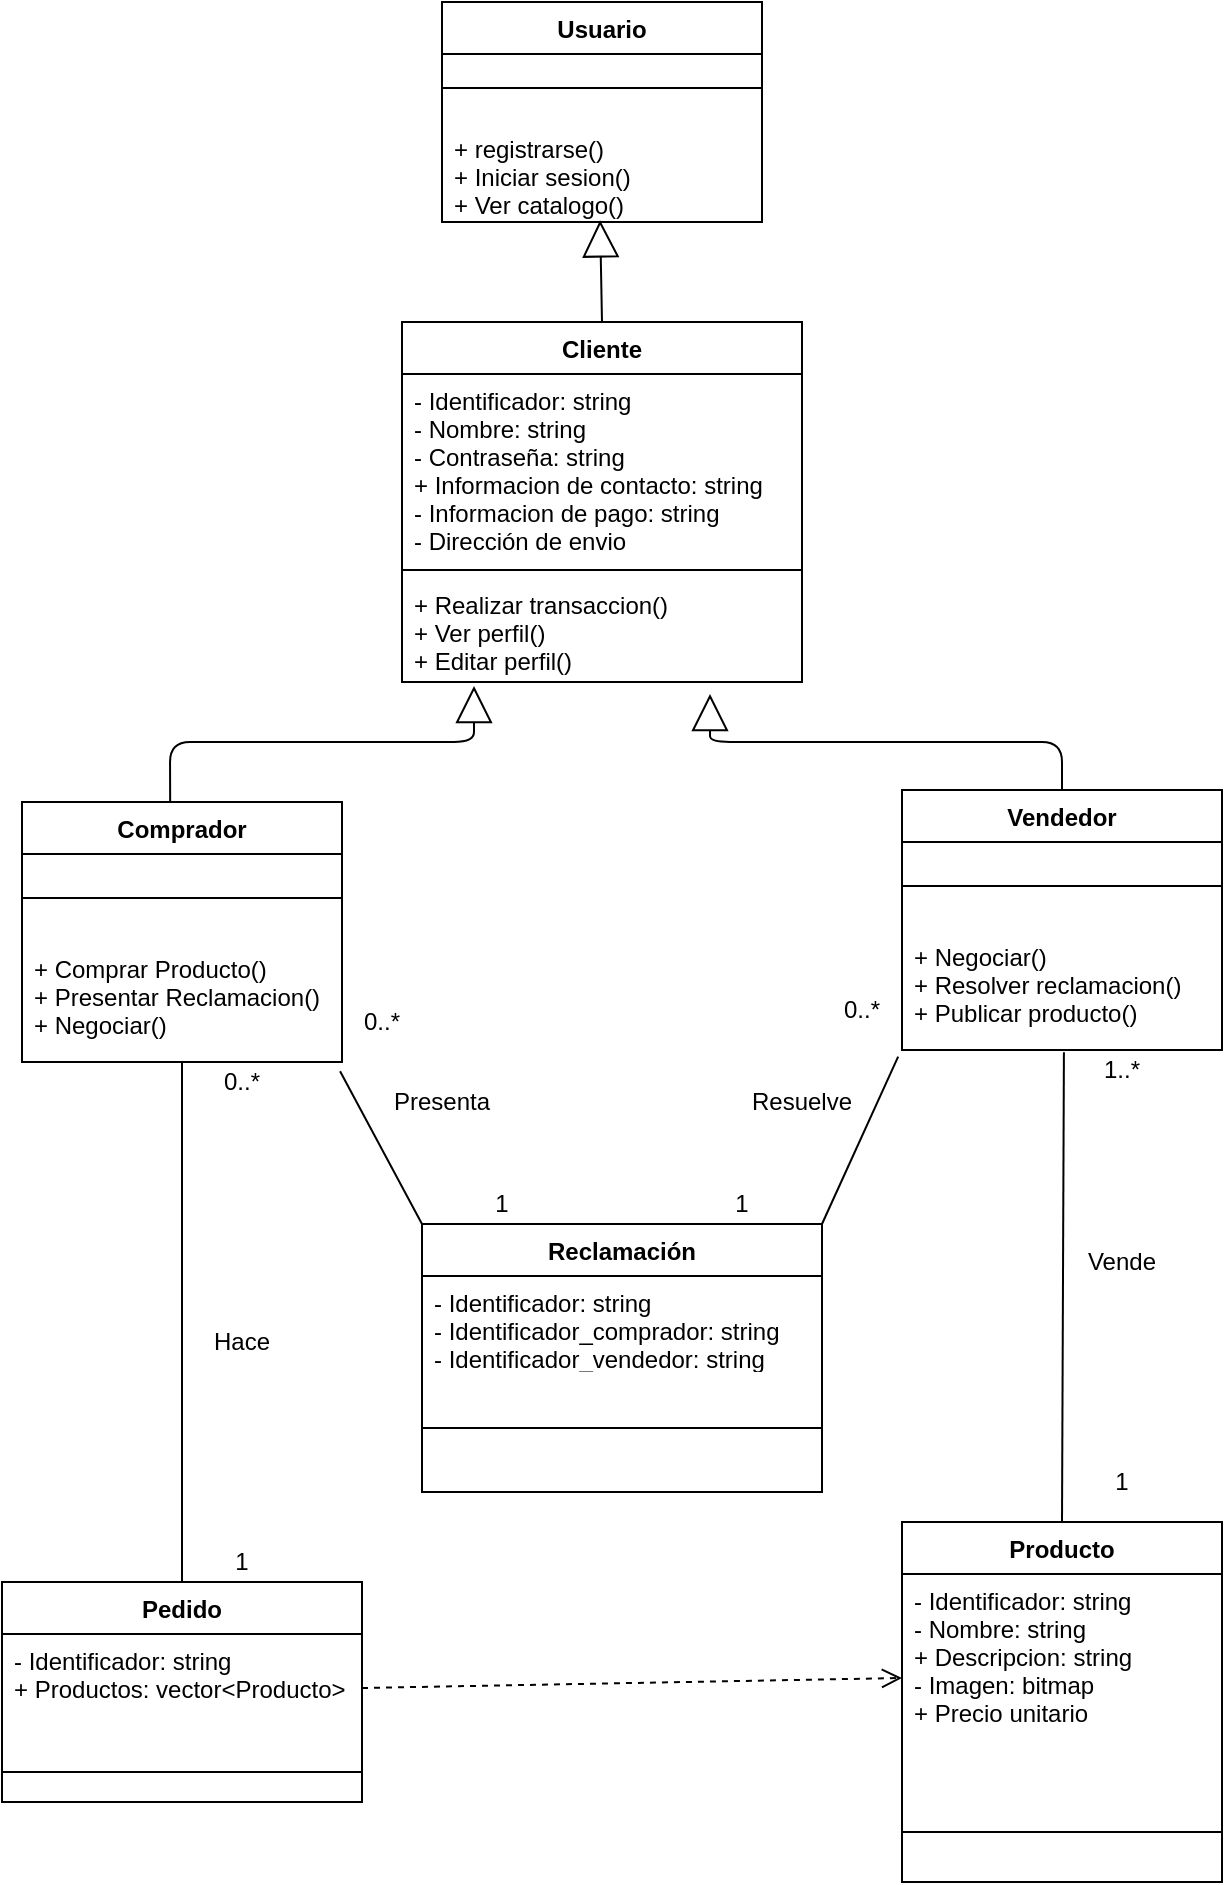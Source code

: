 <mxfile version="14.5.7" type="github">
  <diagram name="Page-1" id="c4acf3e9-155e-7222-9cf6-157b1a14988f">
    <mxGraphModel dx="2200" dy="804" grid="1" gridSize="10" guides="1" tooltips="1" connect="1" arrows="1" fold="1" page="1" pageScale="1" pageWidth="850" pageHeight="1100" background="#ffffff" math="0" shadow="0">
      <root>
        <mxCell id="0" />
        <mxCell id="1" parent="0" />
        <mxCell id="9jDJXPcybDQXe_UHXb4w-1" value="Usuario" style="swimlane;fontStyle=1;align=center;verticalAlign=top;childLayout=stackLayout;horizontal=1;startSize=26;horizontalStack=0;resizeParent=1;resizeParentMax=0;resizeLast=0;collapsible=1;marginBottom=0;" parent="1" vertex="1">
          <mxGeometry x="120" y="70" width="160" height="110" as="geometry" />
        </mxCell>
        <mxCell id="9jDJXPcybDQXe_UHXb4w-3" value="" style="line;strokeWidth=1;fillColor=none;align=left;verticalAlign=middle;spacingTop=-1;spacingLeft=3;spacingRight=3;rotatable=0;labelPosition=right;points=[];portConstraint=eastwest;" parent="9jDJXPcybDQXe_UHXb4w-1" vertex="1">
          <mxGeometry y="26" width="160" height="34" as="geometry" />
        </mxCell>
        <mxCell id="9jDJXPcybDQXe_UHXb4w-4" value="+ registrarse()&#xa;+ Iniciar sesion()&#xa;+ Ver catalogo()" style="text;strokeColor=none;fillColor=none;align=left;verticalAlign=top;spacingLeft=4;spacingRight=4;overflow=hidden;rotatable=0;points=[[0,0.5],[1,0.5]];portConstraint=eastwest;" parent="9jDJXPcybDQXe_UHXb4w-1" vertex="1">
          <mxGeometry y="60" width="160" height="50" as="geometry" />
        </mxCell>
        <mxCell id="9jDJXPcybDQXe_UHXb4w-5" value="Cliente" style="swimlane;fontStyle=1;align=center;verticalAlign=top;childLayout=stackLayout;horizontal=1;startSize=26;horizontalStack=0;resizeParent=1;resizeParentMax=0;resizeLast=0;collapsible=1;marginBottom=0;" parent="1" vertex="1">
          <mxGeometry x="100" y="230" width="200" height="180" as="geometry" />
        </mxCell>
        <mxCell id="9jDJXPcybDQXe_UHXb4w-6" value="- Identificador: string&#xa;- Nombre: string&#xa;- Contraseña: string&#xa;+ Informacion de contacto: string&#xa;- Informacion de pago: string&#xa;- Dirección de envio" style="text;strokeColor=none;fillColor=none;align=left;verticalAlign=top;spacingLeft=4;spacingRight=4;overflow=hidden;rotatable=0;points=[[0,0.5],[1,0.5]];portConstraint=eastwest;" parent="9jDJXPcybDQXe_UHXb4w-5" vertex="1">
          <mxGeometry y="26" width="200" height="94" as="geometry" />
        </mxCell>
        <mxCell id="9jDJXPcybDQXe_UHXb4w-7" value="" style="line;strokeWidth=1;fillColor=none;align=left;verticalAlign=middle;spacingTop=-1;spacingLeft=3;spacingRight=3;rotatable=0;labelPosition=right;points=[];portConstraint=eastwest;" parent="9jDJXPcybDQXe_UHXb4w-5" vertex="1">
          <mxGeometry y="120" width="200" height="8" as="geometry" />
        </mxCell>
        <mxCell id="9jDJXPcybDQXe_UHXb4w-8" value="+ Realizar transaccion()&#xa;+ Ver perfil()&#xa;+ Editar perfil()" style="text;strokeColor=none;fillColor=none;align=left;verticalAlign=top;spacingLeft=4;spacingRight=4;overflow=hidden;rotatable=0;points=[[0,0.5],[1,0.5]];portConstraint=eastwest;" parent="9jDJXPcybDQXe_UHXb4w-5" vertex="1">
          <mxGeometry y="128" width="200" height="52" as="geometry" />
        </mxCell>
        <mxCell id="9jDJXPcybDQXe_UHXb4w-10" value="" style="endArrow=block;endSize=16;endFill=0;html=1;exitX=0.5;exitY=0;exitDx=0;exitDy=0;entryX=0.494;entryY=0.983;entryDx=0;entryDy=0;entryPerimeter=0;" parent="1" source="9jDJXPcybDQXe_UHXb4w-5" target="9jDJXPcybDQXe_UHXb4w-4" edge="1">
          <mxGeometry width="160" relative="1" as="geometry">
            <mxPoint x="290" y="570" as="sourcePoint" />
            <mxPoint x="450" y="570" as="targetPoint" />
            <Array as="points" />
          </mxGeometry>
        </mxCell>
        <mxCell id="9jDJXPcybDQXe_UHXb4w-11" value="Comprador" style="swimlane;fontStyle=1;align=center;verticalAlign=top;childLayout=stackLayout;horizontal=1;startSize=26;horizontalStack=0;resizeParent=1;resizeParentMax=0;resizeLast=0;collapsible=1;marginBottom=0;" parent="1" vertex="1">
          <mxGeometry x="-90" y="470" width="160" height="130" as="geometry" />
        </mxCell>
        <mxCell id="9jDJXPcybDQXe_UHXb4w-13" value="" style="line;strokeWidth=1;fillColor=none;align=left;verticalAlign=middle;spacingTop=-1;spacingLeft=3;spacingRight=3;rotatable=0;labelPosition=right;points=[];portConstraint=eastwest;" parent="9jDJXPcybDQXe_UHXb4w-11" vertex="1">
          <mxGeometry y="26" width="160" height="44" as="geometry" />
        </mxCell>
        <mxCell id="9jDJXPcybDQXe_UHXb4w-14" value="+ Comprar Producto()&#xa;+ Presentar Reclamacion()&#xa;+ Negociar()" style="text;strokeColor=none;fillColor=none;align=left;verticalAlign=top;spacingLeft=4;spacingRight=4;overflow=hidden;rotatable=0;points=[[0,0.5],[1,0.5]];portConstraint=eastwest;" parent="9jDJXPcybDQXe_UHXb4w-11" vertex="1">
          <mxGeometry y="70" width="160" height="60" as="geometry" />
        </mxCell>
        <mxCell id="9jDJXPcybDQXe_UHXb4w-15" value="Vendedor" style="swimlane;fontStyle=1;align=center;verticalAlign=top;childLayout=stackLayout;horizontal=1;startSize=26;horizontalStack=0;resizeParent=1;resizeParentMax=0;resizeLast=0;collapsible=1;marginBottom=0;" parent="1" vertex="1">
          <mxGeometry x="350" y="464" width="160" height="130" as="geometry" />
        </mxCell>
        <mxCell id="9jDJXPcybDQXe_UHXb4w-17" value="" style="line;strokeWidth=1;fillColor=none;align=left;verticalAlign=middle;spacingTop=-1;spacingLeft=3;spacingRight=3;rotatable=0;labelPosition=right;points=[];portConstraint=eastwest;" parent="9jDJXPcybDQXe_UHXb4w-15" vertex="1">
          <mxGeometry y="26" width="160" height="44" as="geometry" />
        </mxCell>
        <mxCell id="9jDJXPcybDQXe_UHXb4w-18" value="+ Negociar()&#xa;+ Resolver reclamacion()&#xa;+ Publicar producto()" style="text;strokeColor=none;fillColor=none;align=left;verticalAlign=top;spacingLeft=4;spacingRight=4;overflow=hidden;rotatable=0;points=[[0,0.5],[1,0.5]];portConstraint=eastwest;" parent="9jDJXPcybDQXe_UHXb4w-15" vertex="1">
          <mxGeometry y="70" width="160" height="60" as="geometry" />
        </mxCell>
        <mxCell id="9jDJXPcybDQXe_UHXb4w-19" value="" style="endArrow=block;endSize=16;endFill=0;html=1;exitX=0.5;exitY=0;exitDx=0;exitDy=0;entryX=0.77;entryY=1.115;entryDx=0;entryDy=0;entryPerimeter=0;" parent="1" source="9jDJXPcybDQXe_UHXb4w-15" target="9jDJXPcybDQXe_UHXb4w-8" edge="1">
          <mxGeometry width="160" relative="1" as="geometry">
            <mxPoint x="210" y="280" as="sourcePoint" />
            <mxPoint x="209.04" y="189.15" as="targetPoint" />
            <Array as="points">
              <mxPoint x="430" y="440" />
              <mxPoint x="254" y="440" />
            </Array>
          </mxGeometry>
        </mxCell>
        <mxCell id="9jDJXPcybDQXe_UHXb4w-20" value="" style="endArrow=block;endSize=16;endFill=0;html=1;exitX=0.463;exitY=0;exitDx=0;exitDy=0;entryX=0.18;entryY=1.038;entryDx=0;entryDy=0;entryPerimeter=0;exitPerimeter=0;" parent="1" source="9jDJXPcybDQXe_UHXb4w-11" target="9jDJXPcybDQXe_UHXb4w-8" edge="1">
          <mxGeometry width="160" relative="1" as="geometry">
            <mxPoint x="220" y="290" as="sourcePoint" />
            <mxPoint x="219.04" y="199.15" as="targetPoint" />
            <Array as="points">
              <mxPoint x="-16" y="440" />
              <mxPoint x="136" y="440" />
            </Array>
          </mxGeometry>
        </mxCell>
        <mxCell id="9jDJXPcybDQXe_UHXb4w-21" value="Pedido" style="swimlane;fontStyle=1;align=center;verticalAlign=top;childLayout=stackLayout;horizontal=1;startSize=26;horizontalStack=0;resizeParent=1;resizeParentMax=0;resizeLast=0;collapsible=1;marginBottom=0;" parent="1" vertex="1">
          <mxGeometry x="-100" y="860" width="180" height="110" as="geometry" />
        </mxCell>
        <mxCell id="9jDJXPcybDQXe_UHXb4w-22" value="- Identificador: string&#xa;+ Productos: vector&lt;Producto&gt;" style="text;strokeColor=none;fillColor=none;align=left;verticalAlign=top;spacingLeft=4;spacingRight=4;overflow=hidden;rotatable=0;points=[[0,0.5],[1,0.5]];portConstraint=eastwest;" parent="9jDJXPcybDQXe_UHXb4w-21" vertex="1">
          <mxGeometry y="26" width="180" height="54" as="geometry" />
        </mxCell>
        <mxCell id="9jDJXPcybDQXe_UHXb4w-23" value="" style="line;strokeWidth=1;fillColor=none;align=left;verticalAlign=middle;spacingTop=-1;spacingLeft=3;spacingRight=3;rotatable=0;labelPosition=right;points=[];portConstraint=eastwest;" parent="9jDJXPcybDQXe_UHXb4w-21" vertex="1">
          <mxGeometry y="80" width="180" height="30" as="geometry" />
        </mxCell>
        <mxCell id="9jDJXPcybDQXe_UHXb4w-25" value="Producto" style="swimlane;fontStyle=1;align=center;verticalAlign=top;childLayout=stackLayout;horizontal=1;startSize=26;horizontalStack=0;resizeParent=1;resizeParentMax=0;resizeLast=0;collapsible=1;marginBottom=0;" parent="1" vertex="1">
          <mxGeometry x="350" y="830" width="160" height="180" as="geometry" />
        </mxCell>
        <mxCell id="9jDJXPcybDQXe_UHXb4w-26" value="- Identificador: string&#xa;- Nombre: string&#xa;+ Descripcion: string&#xa;- Imagen: bitmap&#xa;+ Precio unitario&#xa;" style="text;strokeColor=none;fillColor=none;align=left;verticalAlign=top;spacingLeft=4;spacingRight=4;overflow=hidden;rotatable=0;points=[[0,0.5],[1,0.5]];portConstraint=eastwest;" parent="9jDJXPcybDQXe_UHXb4w-25" vertex="1">
          <mxGeometry y="26" width="160" height="104" as="geometry" />
        </mxCell>
        <mxCell id="9jDJXPcybDQXe_UHXb4w-27" value="" style="line;strokeWidth=1;fillColor=none;align=left;verticalAlign=middle;spacingTop=-1;spacingLeft=3;spacingRight=3;rotatable=0;labelPosition=right;points=[];portConstraint=eastwest;" parent="9jDJXPcybDQXe_UHXb4w-25" vertex="1">
          <mxGeometry y="130" width="160" height="50" as="geometry" />
        </mxCell>
        <mxCell id="9jDJXPcybDQXe_UHXb4w-32" value="" style="html=1;verticalAlign=bottom;endArrow=open;dashed=1;endSize=8;entryX=0;entryY=0.5;entryDx=0;entryDy=0;exitX=1;exitY=0.5;exitDx=0;exitDy=0;" parent="1" source="9jDJXPcybDQXe_UHXb4w-22" target="9jDJXPcybDQXe_UHXb4w-26" edge="1">
          <mxGeometry relative="1" as="geometry">
            <mxPoint x="200" y="740" as="sourcePoint" />
            <mxPoint x="120" y="740" as="targetPoint" />
          </mxGeometry>
        </mxCell>
        <mxCell id="9jDJXPcybDQXe_UHXb4w-34" value="" style="endArrow=none;html=1;exitX=0.5;exitY=0;exitDx=0;exitDy=0;" parent="1" source="9jDJXPcybDQXe_UHXb4w-21" target="9jDJXPcybDQXe_UHXb4w-14" edge="1">
          <mxGeometry width="50" height="50" relative="1" as="geometry">
            <mxPoint x="-10" y="640" as="sourcePoint" />
            <mxPoint x="40" y="590" as="targetPoint" />
          </mxGeometry>
        </mxCell>
        <mxCell id="9jDJXPcybDQXe_UHXb4w-35" value="0..*" style="text;html=1;strokeColor=none;fillColor=none;align=center;verticalAlign=middle;whiteSpace=wrap;rounded=0;" parent="1" vertex="1">
          <mxGeometry y="600" width="40" height="20" as="geometry" />
        </mxCell>
        <mxCell id="9jDJXPcybDQXe_UHXb4w-36" value="1" style="text;html=1;strokeColor=none;fillColor=none;align=center;verticalAlign=middle;whiteSpace=wrap;rounded=0;" parent="1" vertex="1">
          <mxGeometry y="840" width="40" height="20" as="geometry" />
        </mxCell>
        <mxCell id="9jDJXPcybDQXe_UHXb4w-37" value="Hace" style="text;html=1;strokeColor=none;fillColor=none;align=center;verticalAlign=middle;whiteSpace=wrap;rounded=0;" parent="1" vertex="1">
          <mxGeometry y="730" width="40" height="20" as="geometry" />
        </mxCell>
        <mxCell id="9jDJXPcybDQXe_UHXb4w-38" value="" style="endArrow=none;html=1;exitX=0.5;exitY=0;exitDx=0;exitDy=0;entryX=0.506;entryY=1.018;entryDx=0;entryDy=0;entryPerimeter=0;" parent="1" source="9jDJXPcybDQXe_UHXb4w-25" target="9jDJXPcybDQXe_UHXb4w-18" edge="1">
          <mxGeometry width="50" height="50" relative="1" as="geometry">
            <mxPoint x="390" y="690" as="sourcePoint" />
            <mxPoint x="390" y="556" as="targetPoint" />
          </mxGeometry>
        </mxCell>
        <mxCell id="9jDJXPcybDQXe_UHXb4w-39" value="1..*" style="text;html=1;strokeColor=none;fillColor=none;align=center;verticalAlign=middle;whiteSpace=wrap;rounded=0;" parent="1" vertex="1">
          <mxGeometry x="440" y="594" width="40" height="20" as="geometry" />
        </mxCell>
        <mxCell id="9jDJXPcybDQXe_UHXb4w-40" value="1" style="text;html=1;strokeColor=none;fillColor=none;align=center;verticalAlign=middle;whiteSpace=wrap;rounded=0;" parent="1" vertex="1">
          <mxGeometry x="440" y="800" width="40" height="20" as="geometry" />
        </mxCell>
        <mxCell id="9jDJXPcybDQXe_UHXb4w-41" value="Vende" style="text;html=1;strokeColor=none;fillColor=none;align=center;verticalAlign=middle;whiteSpace=wrap;rounded=0;" parent="1" vertex="1">
          <mxGeometry x="440" y="690" width="40" height="20" as="geometry" />
        </mxCell>
        <mxCell id="9jDJXPcybDQXe_UHXb4w-42" value="Reclamación" style="swimlane;fontStyle=1;align=center;verticalAlign=top;childLayout=stackLayout;horizontal=1;startSize=26;horizontalStack=0;resizeParent=1;resizeParentMax=0;resizeLast=0;collapsible=1;marginBottom=0;" parent="1" vertex="1">
          <mxGeometry x="110" y="681" width="200" height="134" as="geometry" />
        </mxCell>
        <mxCell id="9jDJXPcybDQXe_UHXb4w-43" value="- Identificador: string&#xa;- Identificador_comprador: string&#xa;- Identificador_vendedor: string&#xa;&#xa;&#xa;" style="text;strokeColor=none;fillColor=none;align=left;verticalAlign=top;spacingLeft=4;spacingRight=4;overflow=hidden;rotatable=0;points=[[0,0.5],[1,0.5]];portConstraint=eastwest;" parent="9jDJXPcybDQXe_UHXb4w-42" vertex="1">
          <mxGeometry y="26" width="200" height="44" as="geometry" />
        </mxCell>
        <mxCell id="9jDJXPcybDQXe_UHXb4w-44" value="" style="line;strokeWidth=1;fillColor=none;align=left;verticalAlign=middle;spacingTop=-1;spacingLeft=3;spacingRight=3;rotatable=0;labelPosition=right;points=[];portConstraint=eastwest;" parent="9jDJXPcybDQXe_UHXb4w-42" vertex="1">
          <mxGeometry y="70" width="200" height="64" as="geometry" />
        </mxCell>
        <mxCell id="9jDJXPcybDQXe_UHXb4w-46" value="" style="endArrow=none;html=1;exitX=0.994;exitY=1.077;exitDx=0;exitDy=0;exitPerimeter=0;entryX=0;entryY=0;entryDx=0;entryDy=0;" parent="1" source="9jDJXPcybDQXe_UHXb4w-14" target="9jDJXPcybDQXe_UHXb4w-42" edge="1">
          <mxGeometry width="50" height="50" relative="1" as="geometry">
            <mxPoint x="530" y="710" as="sourcePoint" />
            <mxPoint x="580" y="660" as="targetPoint" />
          </mxGeometry>
        </mxCell>
        <mxCell id="9jDJXPcybDQXe_UHXb4w-47" value="" style="endArrow=none;html=1;entryX=-0.012;entryY=1.055;entryDx=0;entryDy=0;entryPerimeter=0;exitX=1;exitY=0;exitDx=0;exitDy=0;" parent="1" source="9jDJXPcybDQXe_UHXb4w-42" target="9jDJXPcybDQXe_UHXb4w-18" edge="1">
          <mxGeometry width="50" height="50" relative="1" as="geometry">
            <mxPoint x="250" y="600" as="sourcePoint" />
            <mxPoint x="300" y="550" as="targetPoint" />
          </mxGeometry>
        </mxCell>
        <mxCell id="9jDJXPcybDQXe_UHXb4w-48" value="Presenta" style="text;html=1;strokeColor=none;fillColor=none;align=center;verticalAlign=middle;whiteSpace=wrap;rounded=0;" parent="1" vertex="1">
          <mxGeometry x="100" y="610" width="40" height="20" as="geometry" />
        </mxCell>
        <mxCell id="9jDJXPcybDQXe_UHXb4w-49" value="1" style="text;html=1;strokeColor=none;fillColor=none;align=center;verticalAlign=middle;whiteSpace=wrap;rounded=0;" parent="1" vertex="1">
          <mxGeometry x="130" y="661" width="40" height="20" as="geometry" />
        </mxCell>
        <mxCell id="9jDJXPcybDQXe_UHXb4w-50" value="0..*" style="text;html=1;strokeColor=none;fillColor=none;align=center;verticalAlign=middle;whiteSpace=wrap;rounded=0;" parent="1" vertex="1">
          <mxGeometry x="70" y="570" width="40" height="20" as="geometry" />
        </mxCell>
        <mxCell id="9jDJXPcybDQXe_UHXb4w-51" value="Resuelve" style="text;html=1;strokeColor=none;fillColor=none;align=center;verticalAlign=middle;whiteSpace=wrap;rounded=0;" parent="1" vertex="1">
          <mxGeometry x="280" y="610" width="40" height="20" as="geometry" />
        </mxCell>
        <mxCell id="9jDJXPcybDQXe_UHXb4w-52" value="1" style="text;html=1;strokeColor=none;fillColor=none;align=center;verticalAlign=middle;whiteSpace=wrap;rounded=0;" parent="1" vertex="1">
          <mxGeometry x="250" y="661" width="40" height="20" as="geometry" />
        </mxCell>
        <mxCell id="9jDJXPcybDQXe_UHXb4w-53" value="0..*" style="text;html=1;strokeColor=none;fillColor=none;align=center;verticalAlign=middle;whiteSpace=wrap;rounded=0;" parent="1" vertex="1">
          <mxGeometry x="310" y="564" width="40" height="20" as="geometry" />
        </mxCell>
      </root>
    </mxGraphModel>
  </diagram>
</mxfile>
